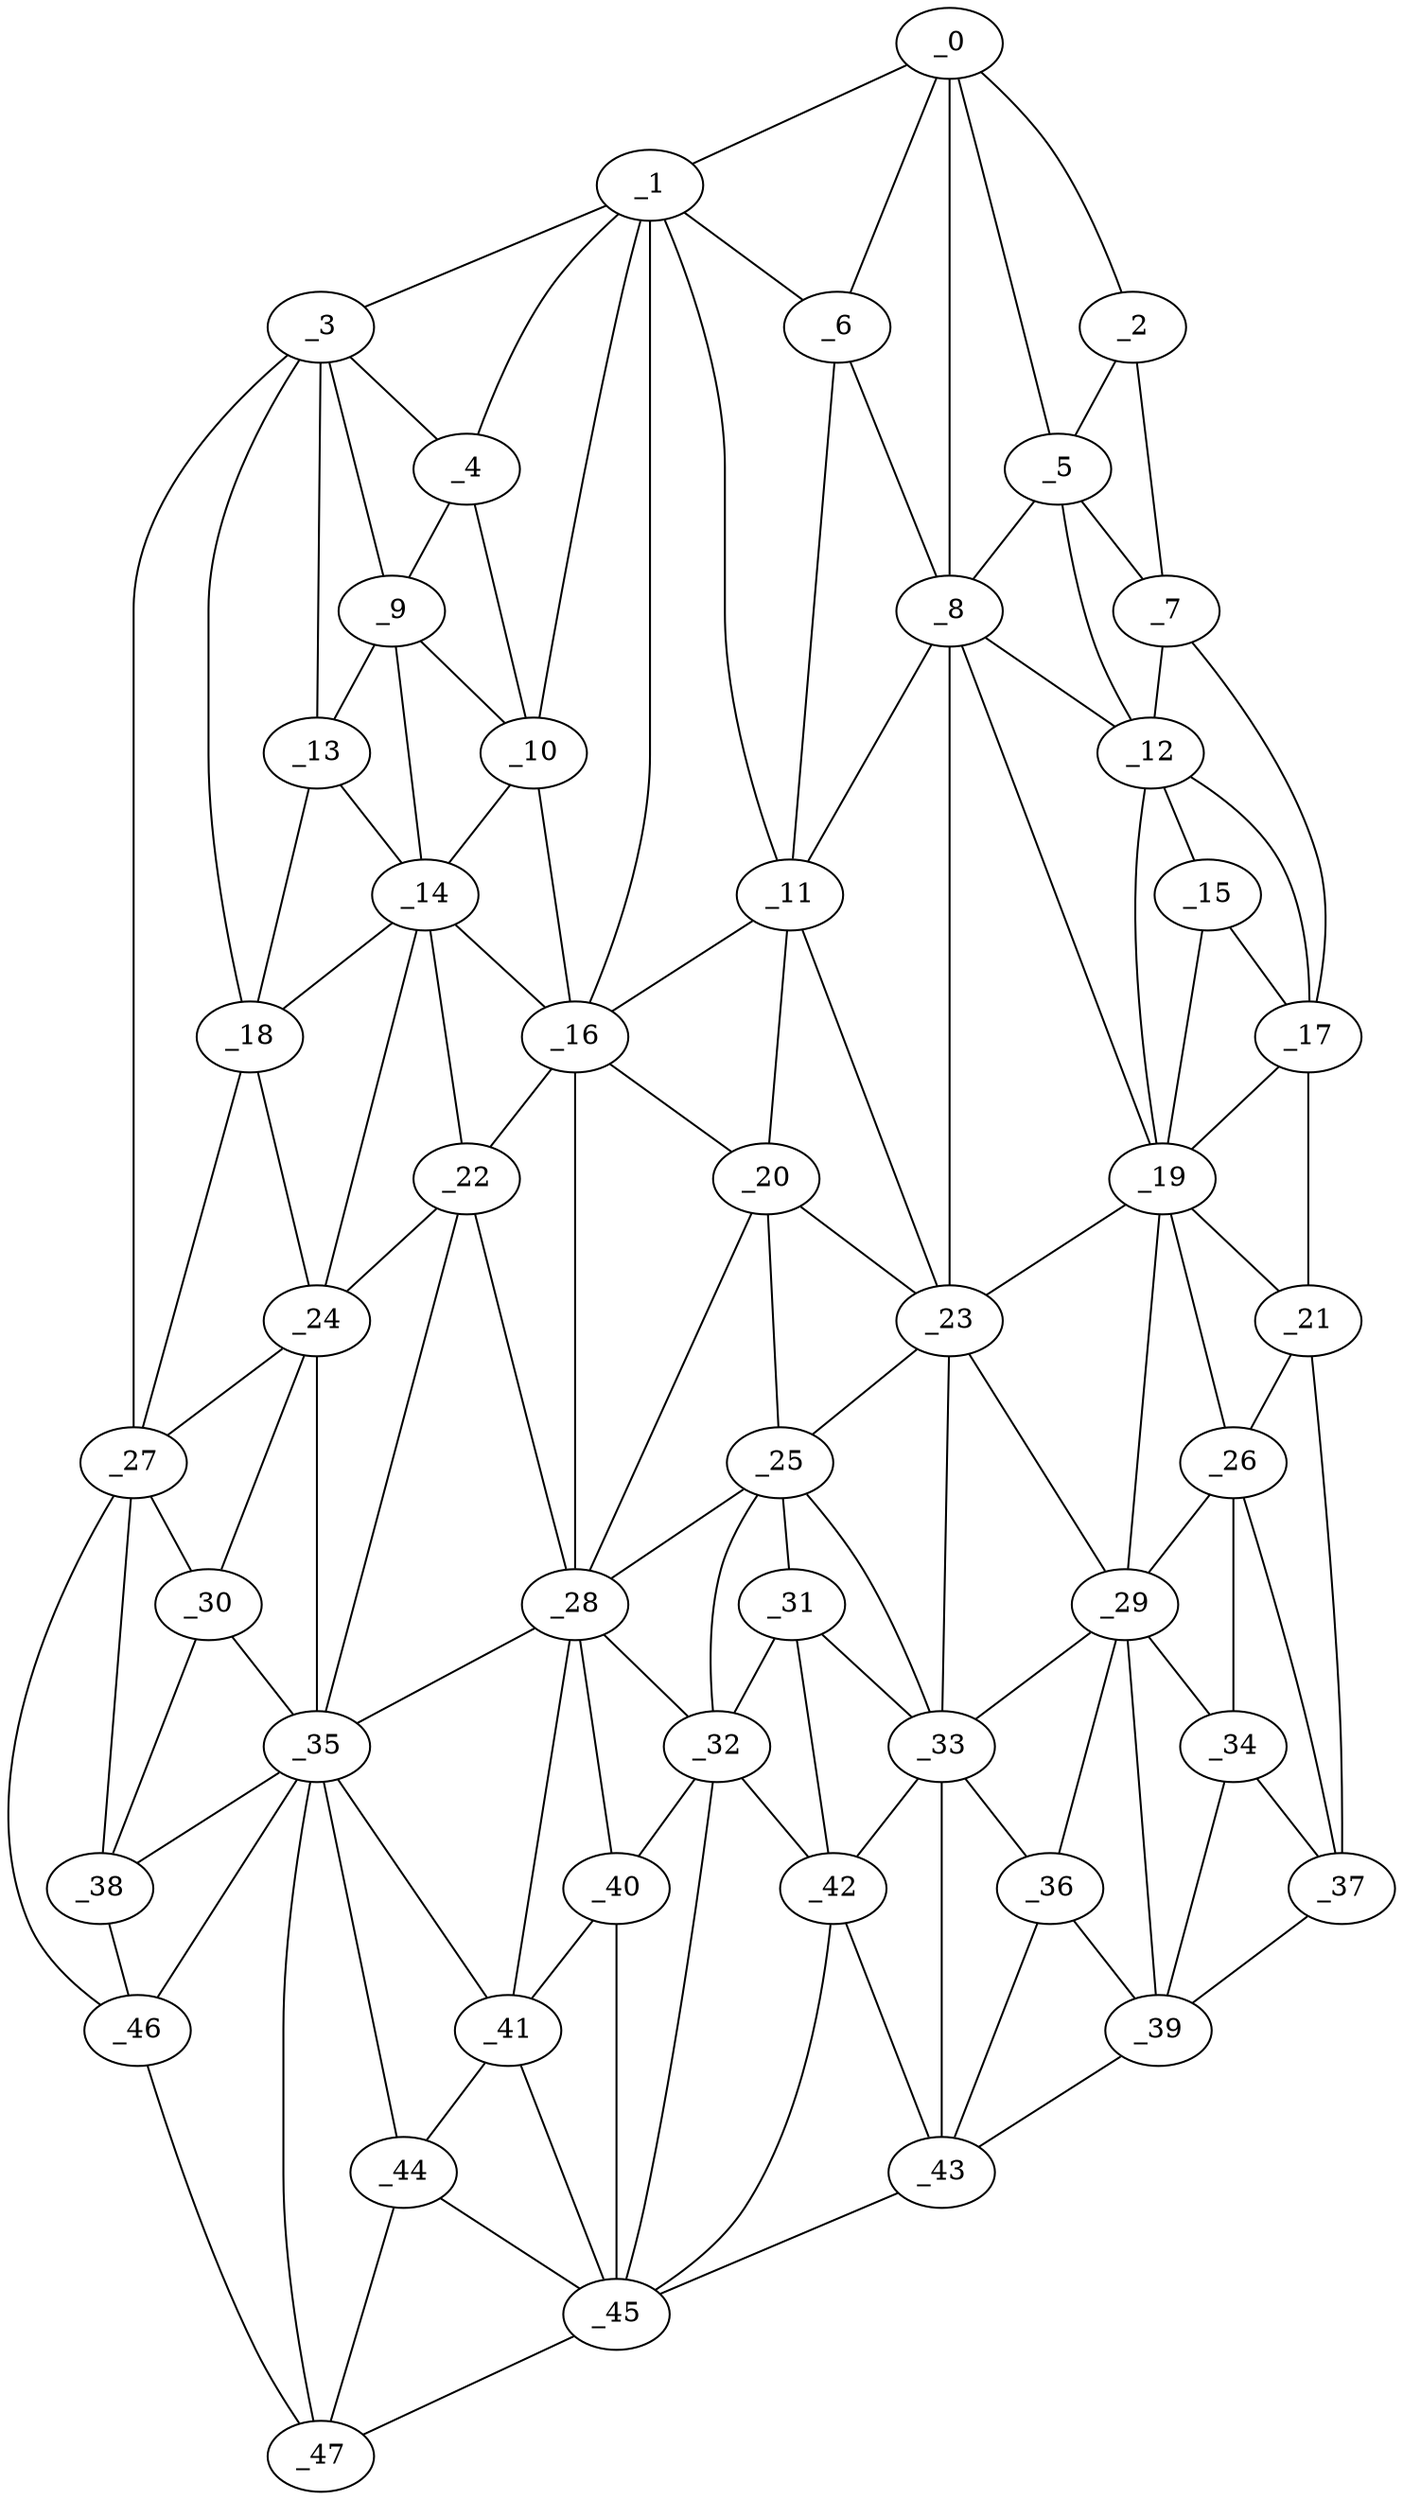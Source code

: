 graph "obj14__0.gxl" {
	_0	 [x=32,
		y=109];
	_1	 [x=33,
		y=63];
	_0 -- _1	 [valence=1];
	_2	 [x=33,
		y=115];
	_0 -- _2	 [valence=1];
	_5	 [x=38,
		y=116];
	_0 -- _5	 [valence=1];
	_6	 [x=40,
		y=78];
	_0 -- _6	 [valence=1];
	_8	 [x=43,
		y=84];
	_0 -- _8	 [valence=2];
	_3	 [x=38,
		y=6];
	_1 -- _3	 [valence=1];
	_4	 [x=38,
		y=22];
	_1 -- _4	 [valence=1];
	_1 -- _6	 [valence=1];
	_10	 [x=48,
		y=42];
	_1 -- _10	 [valence=2];
	_11	 [x=51,
		y=77];
	_1 -- _11	 [valence=2];
	_16	 [x=61,
		y=48];
	_1 -- _16	 [valence=2];
	_2 -- _5	 [valence=2];
	_7	 [x=40,
		y=122];
	_2 -- _7	 [valence=1];
	_3 -- _4	 [valence=1];
	_9	 [x=47,
		y=18];
	_3 -- _9	 [valence=2];
	_13	 [x=57,
		y=12];
	_3 -- _13	 [valence=1];
	_18	 [x=65,
		y=11];
	_3 -- _18	 [valence=1];
	_27	 [x=82,
		y=7];
	_3 -- _27	 [valence=1];
	_4 -- _9	 [valence=2];
	_4 -- _10	 [valence=2];
	_5 -- _7	 [valence=1];
	_5 -- _8	 [valence=2];
	_12	 [x=55,
		y=119];
	_5 -- _12	 [valence=1];
	_6 -- _8	 [valence=2];
	_6 -- _11	 [valence=2];
	_7 -- _12	 [valence=2];
	_17	 [x=64,
		y=124];
	_7 -- _17	 [valence=1];
	_8 -- _11	 [valence=1];
	_8 -- _12	 [valence=2];
	_19	 [x=65,
		y=112];
	_8 -- _19	 [valence=2];
	_23	 [x=73,
		y=89];
	_8 -- _23	 [valence=2];
	_9 -- _10	 [valence=1];
	_9 -- _13	 [valence=2];
	_14	 [x=58,
		y=24];
	_9 -- _14	 [valence=2];
	_10 -- _14	 [valence=2];
	_10 -- _16	 [valence=2];
	_11 -- _16	 [valence=1];
	_20	 [x=69,
		y=73];
	_11 -- _20	 [valence=2];
	_11 -- _23	 [valence=2];
	_15	 [x=60,
		y=120];
	_12 -- _15	 [valence=2];
	_12 -- _17	 [valence=2];
	_12 -- _19	 [valence=1];
	_13 -- _14	 [valence=1];
	_13 -- _18	 [valence=2];
	_14 -- _16	 [valence=2];
	_14 -- _18	 [valence=2];
	_22	 [x=73,
		y=41];
	_14 -- _22	 [valence=1];
	_24	 [x=76,
		y=17];
	_14 -- _24	 [valence=1];
	_15 -- _17	 [valence=1];
	_15 -- _19	 [valence=2];
	_16 -- _20	 [valence=2];
	_16 -- _22	 [valence=2];
	_28	 [x=84,
		y=60];
	_16 -- _28	 [valence=2];
	_17 -- _19	 [valence=2];
	_21	 [x=72,
		y=123];
	_17 -- _21	 [valence=1];
	_18 -- _24	 [valence=2];
	_18 -- _27	 [valence=2];
	_19 -- _21	 [valence=2];
	_19 -- _23	 [valence=2];
	_26	 [x=77,
		y=122];
	_19 -- _26	 [valence=1];
	_29	 [x=84,
		y=100];
	_19 -- _29	 [valence=2];
	_20 -- _23	 [valence=2];
	_25	 [x=76,
		y=75];
	_20 -- _25	 [valence=1];
	_20 -- _28	 [valence=2];
	_21 -- _26	 [valence=2];
	_37	 [x=93,
		y=120];
	_21 -- _37	 [valence=1];
	_22 -- _24	 [valence=2];
	_22 -- _28	 [valence=1];
	_35	 [x=91,
		y=32];
	_22 -- _35	 [valence=1];
	_23 -- _25	 [valence=2];
	_23 -- _29	 [valence=1];
	_33	 [x=88,
		y=80];
	_23 -- _33	 [valence=2];
	_24 -- _27	 [valence=1];
	_30	 [x=85,
		y=18];
	_24 -- _30	 [valence=2];
	_24 -- _35	 [valence=2];
	_25 -- _28	 [valence=2];
	_31	 [x=85,
		y=72];
	_25 -- _31	 [valence=1];
	_32	 [x=86,
		y=69];
	_25 -- _32	 [valence=2];
	_25 -- _33	 [valence=2];
	_26 -- _29	 [valence=2];
	_34	 [x=89,
		y=119];
	_26 -- _34	 [valence=2];
	_26 -- _37	 [valence=2];
	_27 -- _30	 [valence=2];
	_38	 [x=94,
		y=19];
	_27 -- _38	 [valence=1];
	_46	 [x=104,
		y=25];
	_27 -- _46	 [valence=1];
	_28 -- _32	 [valence=1];
	_28 -- _35	 [valence=2];
	_40	 [x=97,
		y=61];
	_28 -- _40	 [valence=1];
	_41	 [x=98,
		y=56];
	_28 -- _41	 [valence=1];
	_29 -- _33	 [valence=1];
	_29 -- _34	 [valence=1];
	_36	 [x=91,
		y=100];
	_29 -- _36	 [valence=2];
	_39	 [x=95,
		y=112];
	_29 -- _39	 [valence=2];
	_30 -- _35	 [valence=2];
	_30 -- _38	 [valence=2];
	_31 -- _32	 [valence=2];
	_31 -- _33	 [valence=2];
	_42	 [x=99,
		y=79];
	_31 -- _42	 [valence=1];
	_32 -- _40	 [valence=1];
	_32 -- _42	 [valence=2];
	_45	 [x=102,
		y=68];
	_32 -- _45	 [valence=2];
	_33 -- _36	 [valence=2];
	_33 -- _42	 [valence=1];
	_43	 [x=99,
		y=96];
	_33 -- _43	 [valence=1];
	_34 -- _37	 [valence=2];
	_34 -- _39	 [valence=1];
	_35 -- _38	 [valence=2];
	_35 -- _41	 [valence=2];
	_44	 [x=102,
		y=43];
	_35 -- _44	 [valence=1];
	_35 -- _46	 [valence=2];
	_47	 [x=105,
		y=33];
	_35 -- _47	 [valence=1];
	_36 -- _39	 [valence=1];
	_36 -- _43	 [valence=1];
	_37 -- _39	 [valence=1];
	_38 -- _46	 [valence=1];
	_39 -- _43	 [valence=1];
	_40 -- _41	 [valence=2];
	_40 -- _45	 [valence=2];
	_41 -- _44	 [valence=2];
	_41 -- _45	 [valence=2];
	_42 -- _43	 [valence=2];
	_42 -- _45	 [valence=1];
	_43 -- _45	 [valence=1];
	_44 -- _45	 [valence=2];
	_44 -- _47	 [valence=1];
	_45 -- _47	 [valence=1];
	_46 -- _47	 [valence=1];
}
